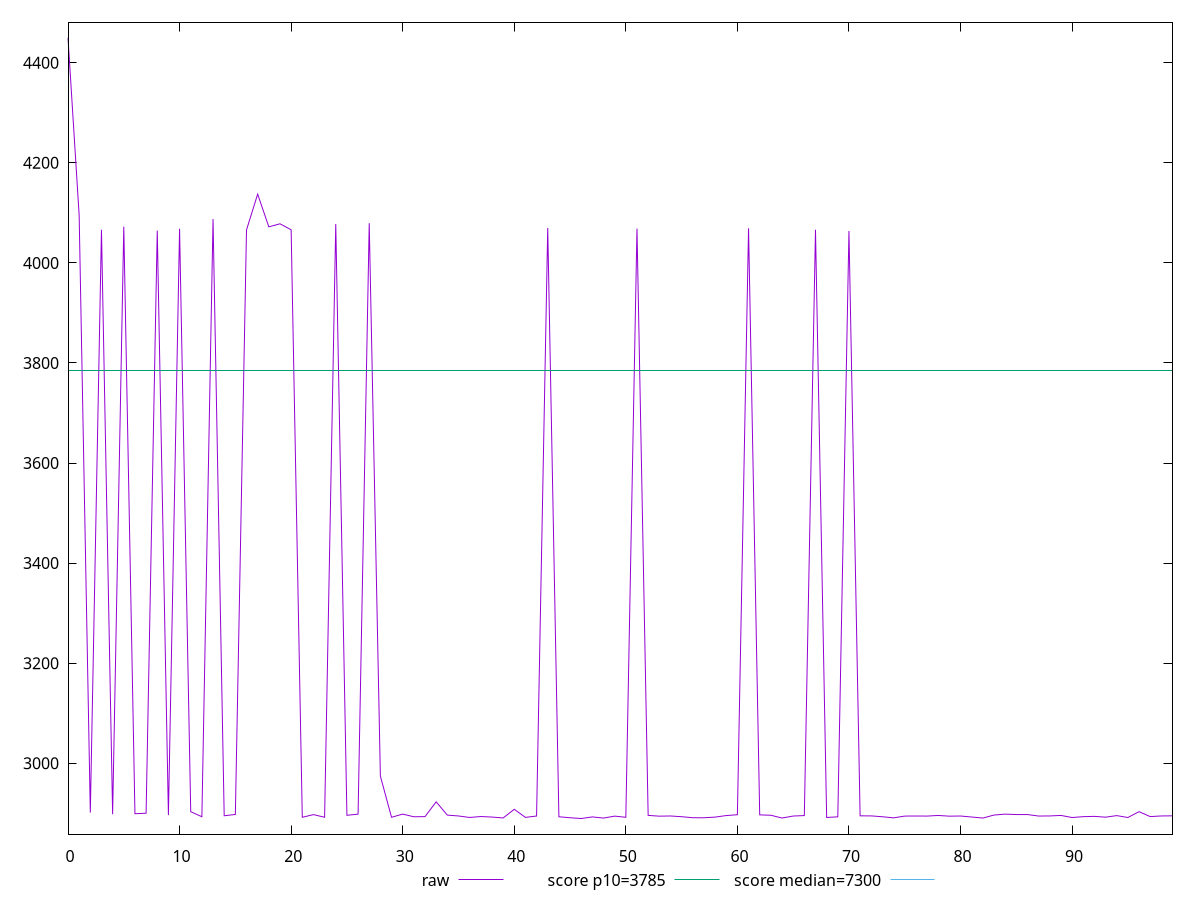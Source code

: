 reset

$raw <<EOF
0 4449.599
1 4095.1000000000004
2 2901.34635
3 4066.2310000000007
4 2898.14265
5 4072.2926
6 2899.16655
7 2900.1467000000002
8 4064.4972
9 2896.2862999999993
10 4068.23185
11 2903.2664999999997
12 2893.1059999999998
13 4087.5065000000004
14 2895.0975
15 2897.6879
16 4065.92135
17 4137.381
18 4072.018699999999
19 4078.076999999999
20 4066.1829500000003
21 2892.05395
22 2897.3503499999997
23 2892.0955999999996
24 4077.6648
25 2896.0073500000003
26 2898.3133
27 4079.3035
28 2974.1835
29 2892.0578000000005
30 2898.3628999999996
31 2893.0625000000005
32 2893.37185
33 2922.9114999999997
34 2896.3650000000002
35 2894.6749999999997
36 2891.6780500000004
37 2893.5523
38 2892.5242500000004
39 2890.6433999999995
40 2907.9829999999993
41 2891.8469999999998
42 2894.5456999999997
43 4069.7561
44 2893.08435
45 2891.1218499999995
46 2889.56655
47 2892.8034999999995
48 2890.4272499999993
49 2894.34595
50 2892.0385
51 4068.5389999999998
52 2895.8022000000005
53 2894.2785000000003
54 2894.6396999999997
55 2893.2174999999997
56 2891.13935
57 2891.11735
58 2892.3921
59 2895.479
60 2897.138
61 4069.183
62 2896.8564999999994
63 2896.0822
64 2890.5406000000003
65 2894.5309999999995
66 2895.4475
67 4066.2765999999992
68 2891.66575
69 2892.9357999999997
70 4063.6784999999995
71 2894.9064500000004
72 2894.80145
73 2893.0995000000003
74 2890.9077
75 2894.4480999999996
76 2894.5144000000005
77 2894.4459499999994
78 2895.6659999999997
79 2894.283449999999
80 2894.5809999999997
81 2892.571
82 2890.5012499999993
83 2896.4743
84 2898.3164999999995
85 2897.5139999999997
86 2897.4789499999997
87 2894.5204000000003
88 2894.7068500000005
89 2895.74865
90 2891.5845500000005
91 2893.2915000000003
92 2893.8705
93 2892.25735
94 2895.3784000000005
95 2891.58495
96 2903.2626999999998
97 2893.4429
98 2894.6759
99 2894.956
EOF

set key outside below
set xrange [0:99]
set yrange [2858.365901:4480.7996490000005]
set trange [2858.365901:4480.7996490000005]
set terminal svg size 640, 500 enhanced background rgb 'white'
set output "report_00026_2021-02-22T21:38:55.199Z/interactive/samples/pages+cached+noadtech+nomedia+nocss/raw/values.svg"

plot $raw title "raw" with line, \
     3785 title "score p10=3785", \
     7300 title "score median=7300"

reset
